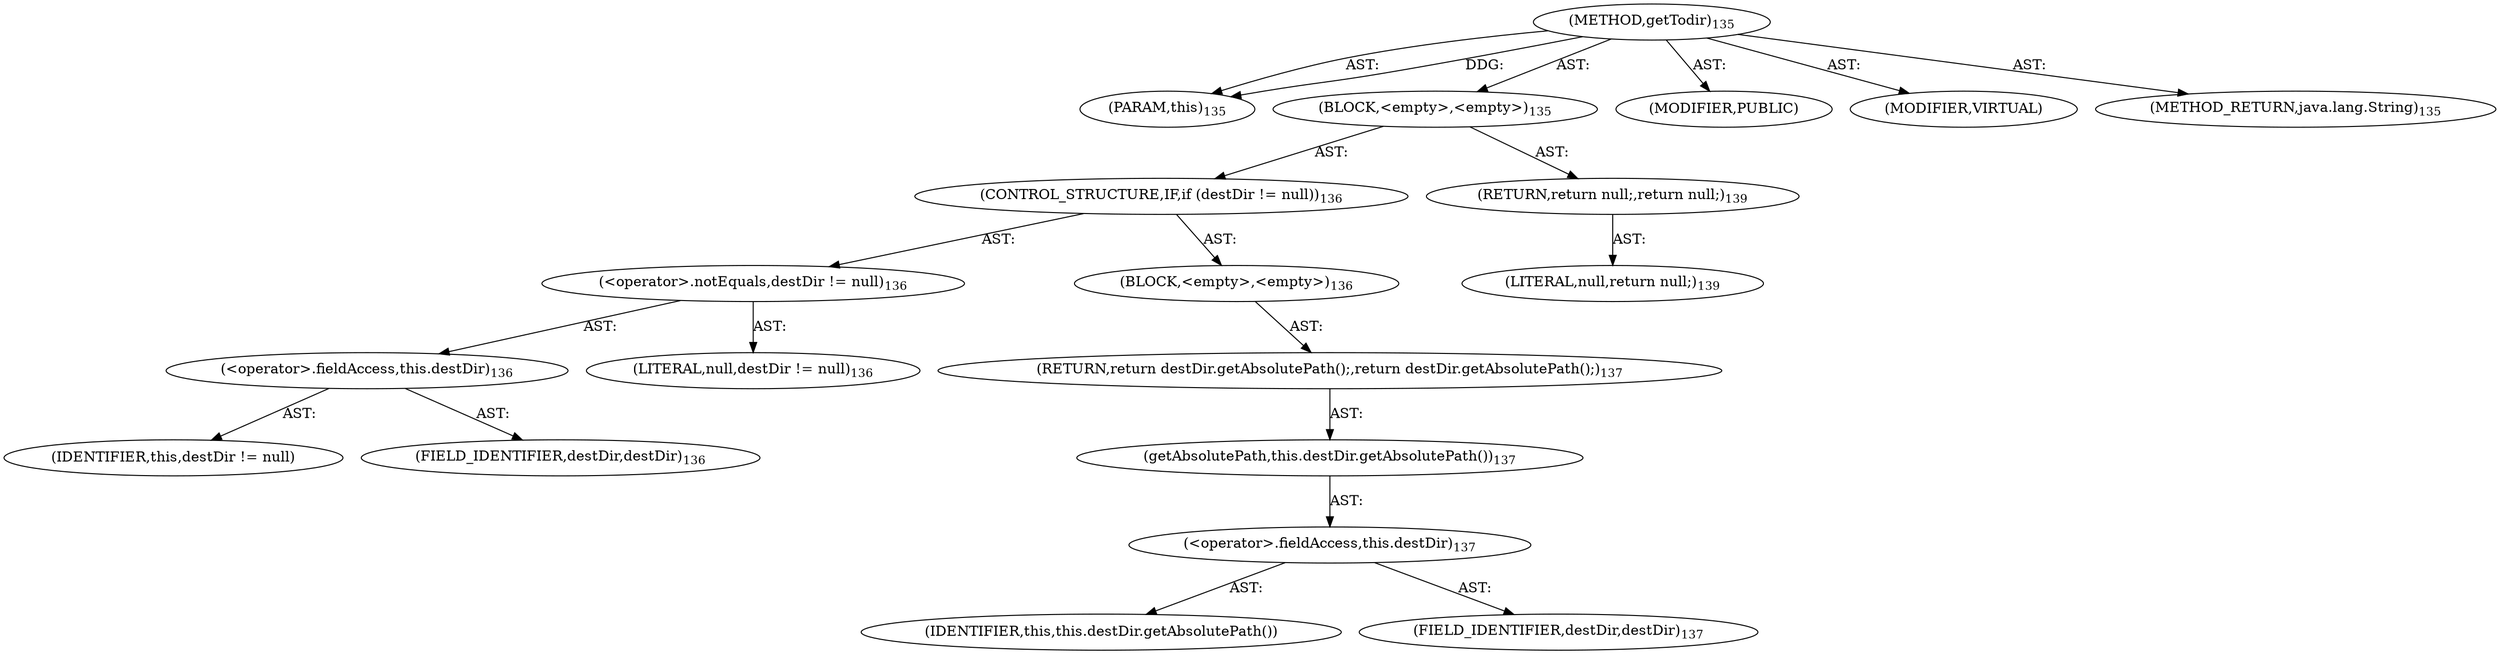 digraph "getTodir" {  
"111669149708" [label = <(METHOD,getTodir)<SUB>135</SUB>> ]
"115964117014" [label = <(PARAM,this)<SUB>135</SUB>> ]
"25769803788" [label = <(BLOCK,&lt;empty&gt;,&lt;empty&gt;)<SUB>135</SUB>> ]
"47244640256" [label = <(CONTROL_STRUCTURE,IF,if (destDir != null))<SUB>136</SUB>> ]
"30064771092" [label = <(&lt;operator&gt;.notEquals,destDir != null)<SUB>136</SUB>> ]
"30064771093" [label = <(&lt;operator&gt;.fieldAccess,this.destDir)<SUB>136</SUB>> ]
"68719476758" [label = <(IDENTIFIER,this,destDir != null)> ]
"55834574860" [label = <(FIELD_IDENTIFIER,destDir,destDir)<SUB>136</SUB>> ]
"90194313216" [label = <(LITERAL,null,destDir != null)<SUB>136</SUB>> ]
"25769803789" [label = <(BLOCK,&lt;empty&gt;,&lt;empty&gt;)<SUB>136</SUB>> ]
"146028888068" [label = <(RETURN,return destDir.getAbsolutePath();,return destDir.getAbsolutePath();)<SUB>137</SUB>> ]
"30064771094" [label = <(getAbsolutePath,this.destDir.getAbsolutePath())<SUB>137</SUB>> ]
"30064771095" [label = <(&lt;operator&gt;.fieldAccess,this.destDir)<SUB>137</SUB>> ]
"68719476759" [label = <(IDENTIFIER,this,this.destDir.getAbsolutePath())> ]
"55834574861" [label = <(FIELD_IDENTIFIER,destDir,destDir)<SUB>137</SUB>> ]
"146028888069" [label = <(RETURN,return null;,return null;)<SUB>139</SUB>> ]
"90194313217" [label = <(LITERAL,null,return null;)<SUB>139</SUB>> ]
"133143986210" [label = <(MODIFIER,PUBLIC)> ]
"133143986211" [label = <(MODIFIER,VIRTUAL)> ]
"128849018892" [label = <(METHOD_RETURN,java.lang.String)<SUB>135</SUB>> ]
  "111669149708" -> "115964117014"  [ label = "AST: "] 
  "111669149708" -> "25769803788"  [ label = "AST: "] 
  "111669149708" -> "133143986210"  [ label = "AST: "] 
  "111669149708" -> "133143986211"  [ label = "AST: "] 
  "111669149708" -> "128849018892"  [ label = "AST: "] 
  "25769803788" -> "47244640256"  [ label = "AST: "] 
  "25769803788" -> "146028888069"  [ label = "AST: "] 
  "47244640256" -> "30064771092"  [ label = "AST: "] 
  "47244640256" -> "25769803789"  [ label = "AST: "] 
  "30064771092" -> "30064771093"  [ label = "AST: "] 
  "30064771092" -> "90194313216"  [ label = "AST: "] 
  "30064771093" -> "68719476758"  [ label = "AST: "] 
  "30064771093" -> "55834574860"  [ label = "AST: "] 
  "25769803789" -> "146028888068"  [ label = "AST: "] 
  "146028888068" -> "30064771094"  [ label = "AST: "] 
  "30064771094" -> "30064771095"  [ label = "AST: "] 
  "30064771095" -> "68719476759"  [ label = "AST: "] 
  "30064771095" -> "55834574861"  [ label = "AST: "] 
  "146028888069" -> "90194313217"  [ label = "AST: "] 
  "111669149708" -> "115964117014"  [ label = "DDG: "] 
}
